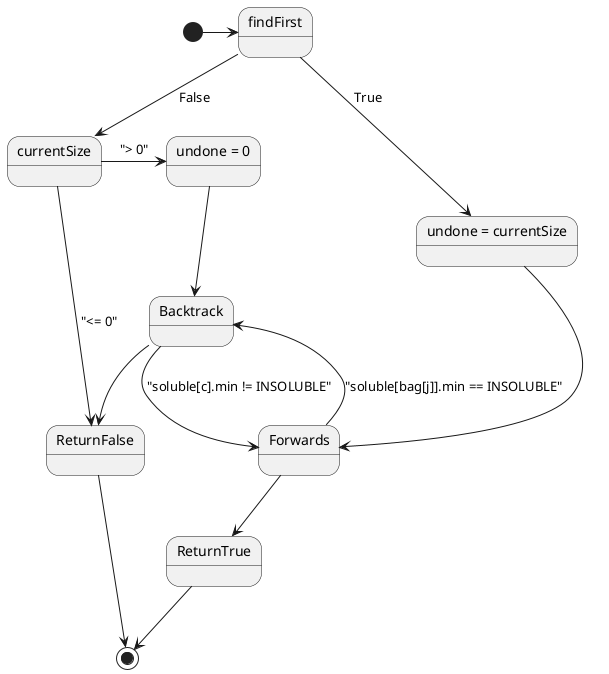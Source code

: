 @startuml multisetComplex
' scale 600 width

[*] -> findFirst
findFirst --> currentSize : False
findFirst --> OuterElse : True
currentSize -> InnerIf : "> 0"
currentSize -> ReturnFalse : "<= 0"
InnerIf --> Backtrack
state "undone = 0" as InnerIf
state "undone = currentSize" as OuterElse
OuterElse --> Forwards
Forwards --> Backtrack : "soluble[bag[j]].min == INSOLUBLE"
Forwards --> ReturnTrue
Backtrack --> Forwards : "soluble[c].min != INSOLUBLE"
Backtrack --> ReturnFalse

ReturnFalse --> [*]
ReturnTrue --> [*]

@enduml
